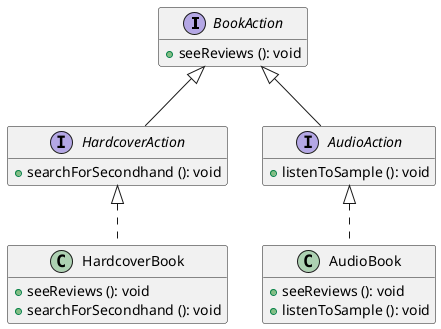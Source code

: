 @startuml

hide empty members
interface BookAction {
    + seeReviews (): void
}

hide empty members
interface HardcoverAction extends BookAction {
    + searchForSecondhand (): void
}

hide empty members
interface AudioAction extends BookAction {
    + listenToSample (): void
}

class HardcoverBook implements HardcoverAction {
    + seeReviews (): void
    + searchForSecondhand (): void
}

class AudioBook implements AudioAction {
    + seeReviews (): void
    + listenToSample (): void
}

@enduml